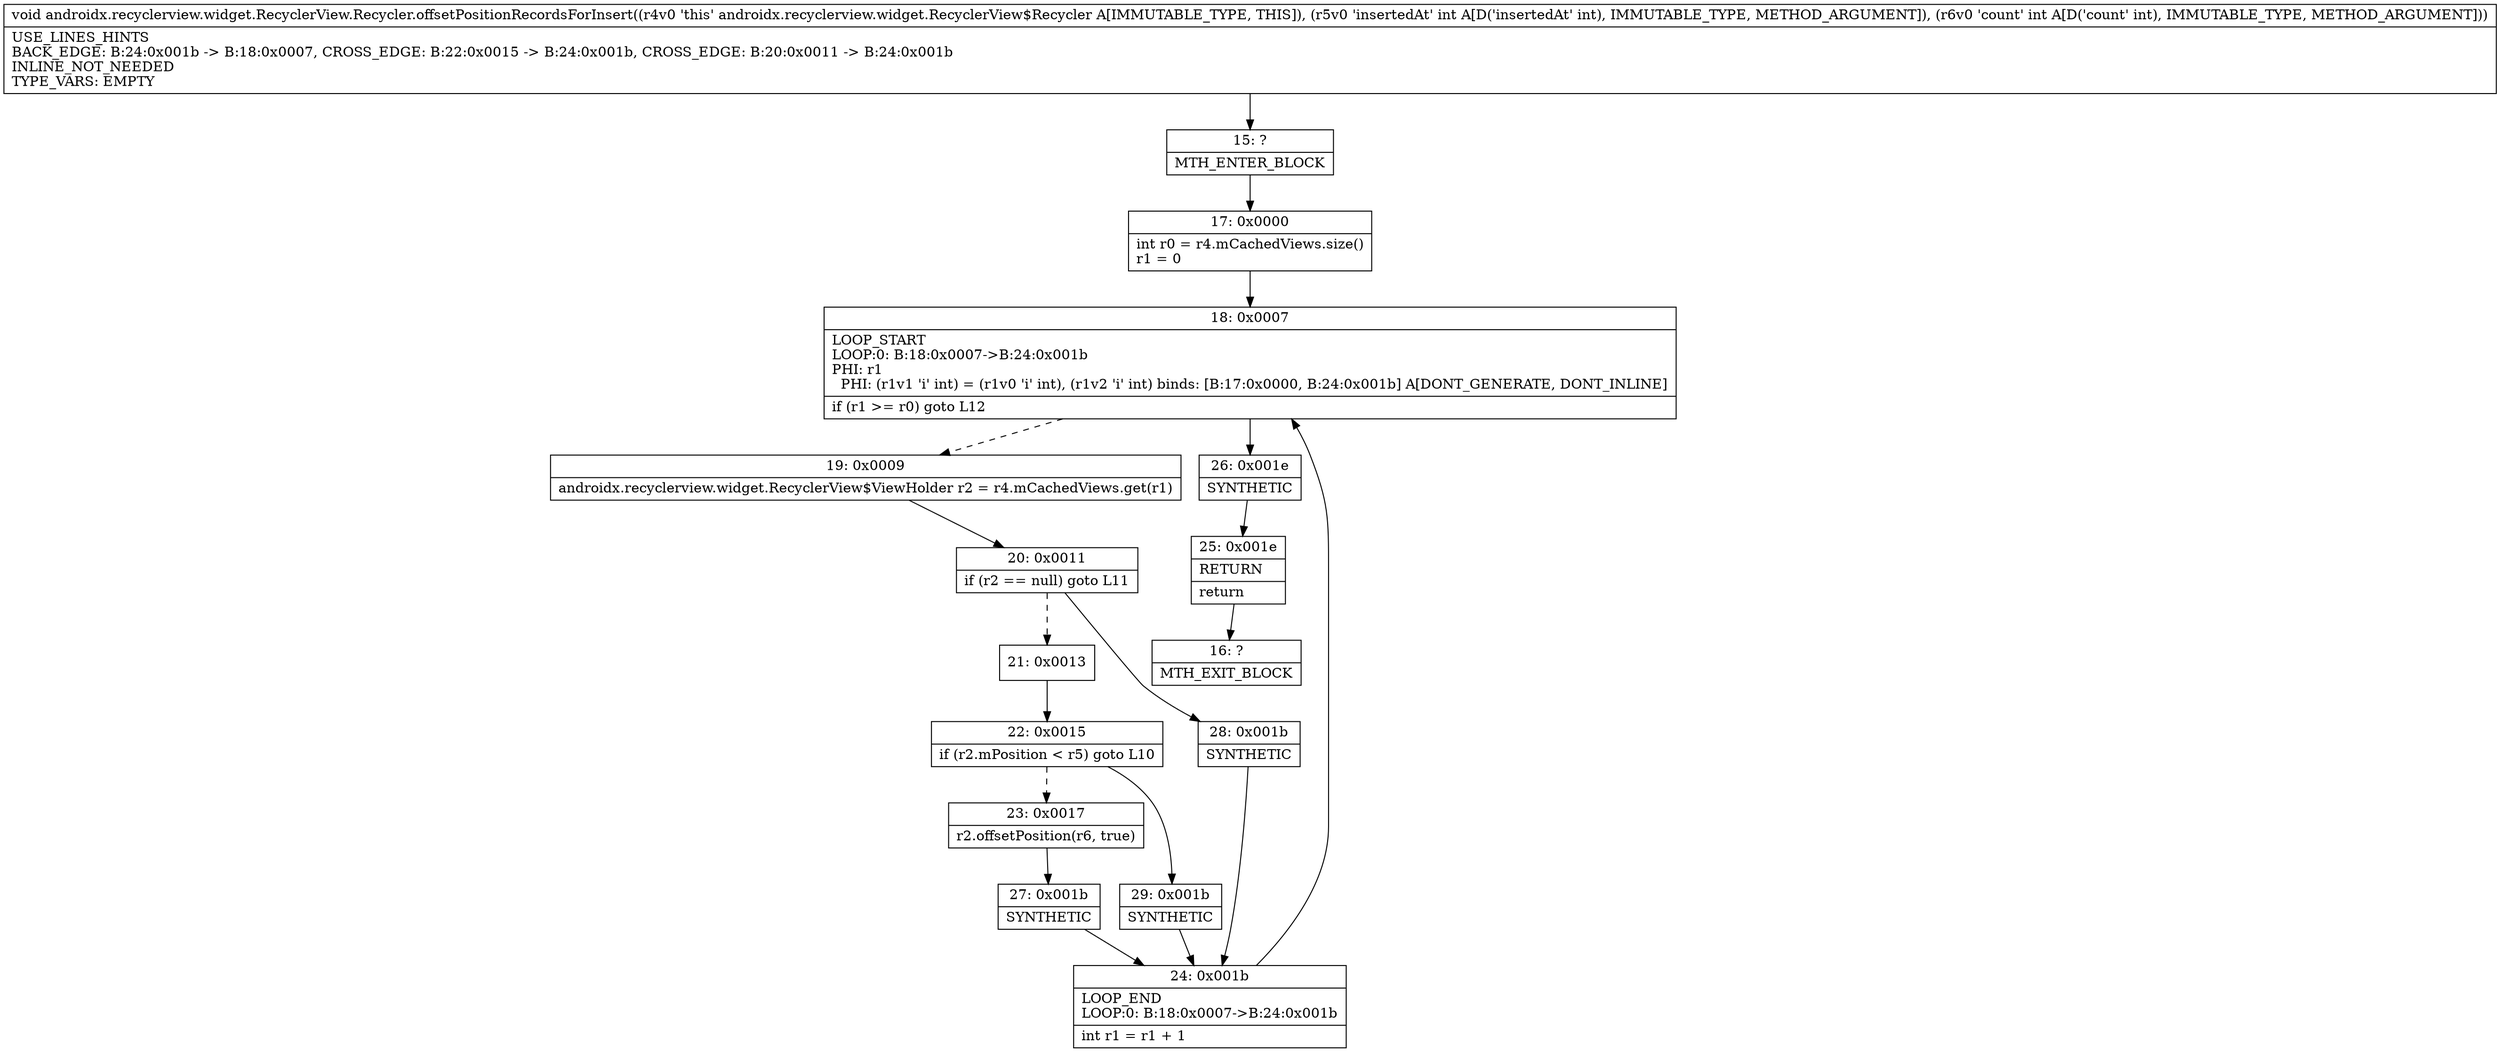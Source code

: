 digraph "CFG forandroidx.recyclerview.widget.RecyclerView.Recycler.offsetPositionRecordsForInsert(II)V" {
Node_15 [shape=record,label="{15\:\ ?|MTH_ENTER_BLOCK\l}"];
Node_17 [shape=record,label="{17\:\ 0x0000|int r0 = r4.mCachedViews.size()\lr1 = 0\l}"];
Node_18 [shape=record,label="{18\:\ 0x0007|LOOP_START\lLOOP:0: B:18:0x0007\-\>B:24:0x001b\lPHI: r1 \l  PHI: (r1v1 'i' int) = (r1v0 'i' int), (r1v2 'i' int) binds: [B:17:0x0000, B:24:0x001b] A[DONT_GENERATE, DONT_INLINE]\l|if (r1 \>= r0) goto L12\l}"];
Node_19 [shape=record,label="{19\:\ 0x0009|androidx.recyclerview.widget.RecyclerView$ViewHolder r2 = r4.mCachedViews.get(r1)\l}"];
Node_20 [shape=record,label="{20\:\ 0x0011|if (r2 == null) goto L11\l}"];
Node_21 [shape=record,label="{21\:\ 0x0013}"];
Node_22 [shape=record,label="{22\:\ 0x0015|if (r2.mPosition \< r5) goto L10\l}"];
Node_23 [shape=record,label="{23\:\ 0x0017|r2.offsetPosition(r6, true)\l}"];
Node_27 [shape=record,label="{27\:\ 0x001b|SYNTHETIC\l}"];
Node_24 [shape=record,label="{24\:\ 0x001b|LOOP_END\lLOOP:0: B:18:0x0007\-\>B:24:0x001b\l|int r1 = r1 + 1\l}"];
Node_29 [shape=record,label="{29\:\ 0x001b|SYNTHETIC\l}"];
Node_28 [shape=record,label="{28\:\ 0x001b|SYNTHETIC\l}"];
Node_26 [shape=record,label="{26\:\ 0x001e|SYNTHETIC\l}"];
Node_25 [shape=record,label="{25\:\ 0x001e|RETURN\l|return\l}"];
Node_16 [shape=record,label="{16\:\ ?|MTH_EXIT_BLOCK\l}"];
MethodNode[shape=record,label="{void androidx.recyclerview.widget.RecyclerView.Recycler.offsetPositionRecordsForInsert((r4v0 'this' androidx.recyclerview.widget.RecyclerView$Recycler A[IMMUTABLE_TYPE, THIS]), (r5v0 'insertedAt' int A[D('insertedAt' int), IMMUTABLE_TYPE, METHOD_ARGUMENT]), (r6v0 'count' int A[D('count' int), IMMUTABLE_TYPE, METHOD_ARGUMENT]))  | USE_LINES_HINTS\lBACK_EDGE: B:24:0x001b \-\> B:18:0x0007, CROSS_EDGE: B:22:0x0015 \-\> B:24:0x001b, CROSS_EDGE: B:20:0x0011 \-\> B:24:0x001b\lINLINE_NOT_NEEDED\lTYPE_VARS: EMPTY\l}"];
MethodNode -> Node_15;Node_15 -> Node_17;
Node_17 -> Node_18;
Node_18 -> Node_19[style=dashed];
Node_18 -> Node_26;
Node_19 -> Node_20;
Node_20 -> Node_21[style=dashed];
Node_20 -> Node_28;
Node_21 -> Node_22;
Node_22 -> Node_23[style=dashed];
Node_22 -> Node_29;
Node_23 -> Node_27;
Node_27 -> Node_24;
Node_24 -> Node_18;
Node_29 -> Node_24;
Node_28 -> Node_24;
Node_26 -> Node_25;
Node_25 -> Node_16;
}

